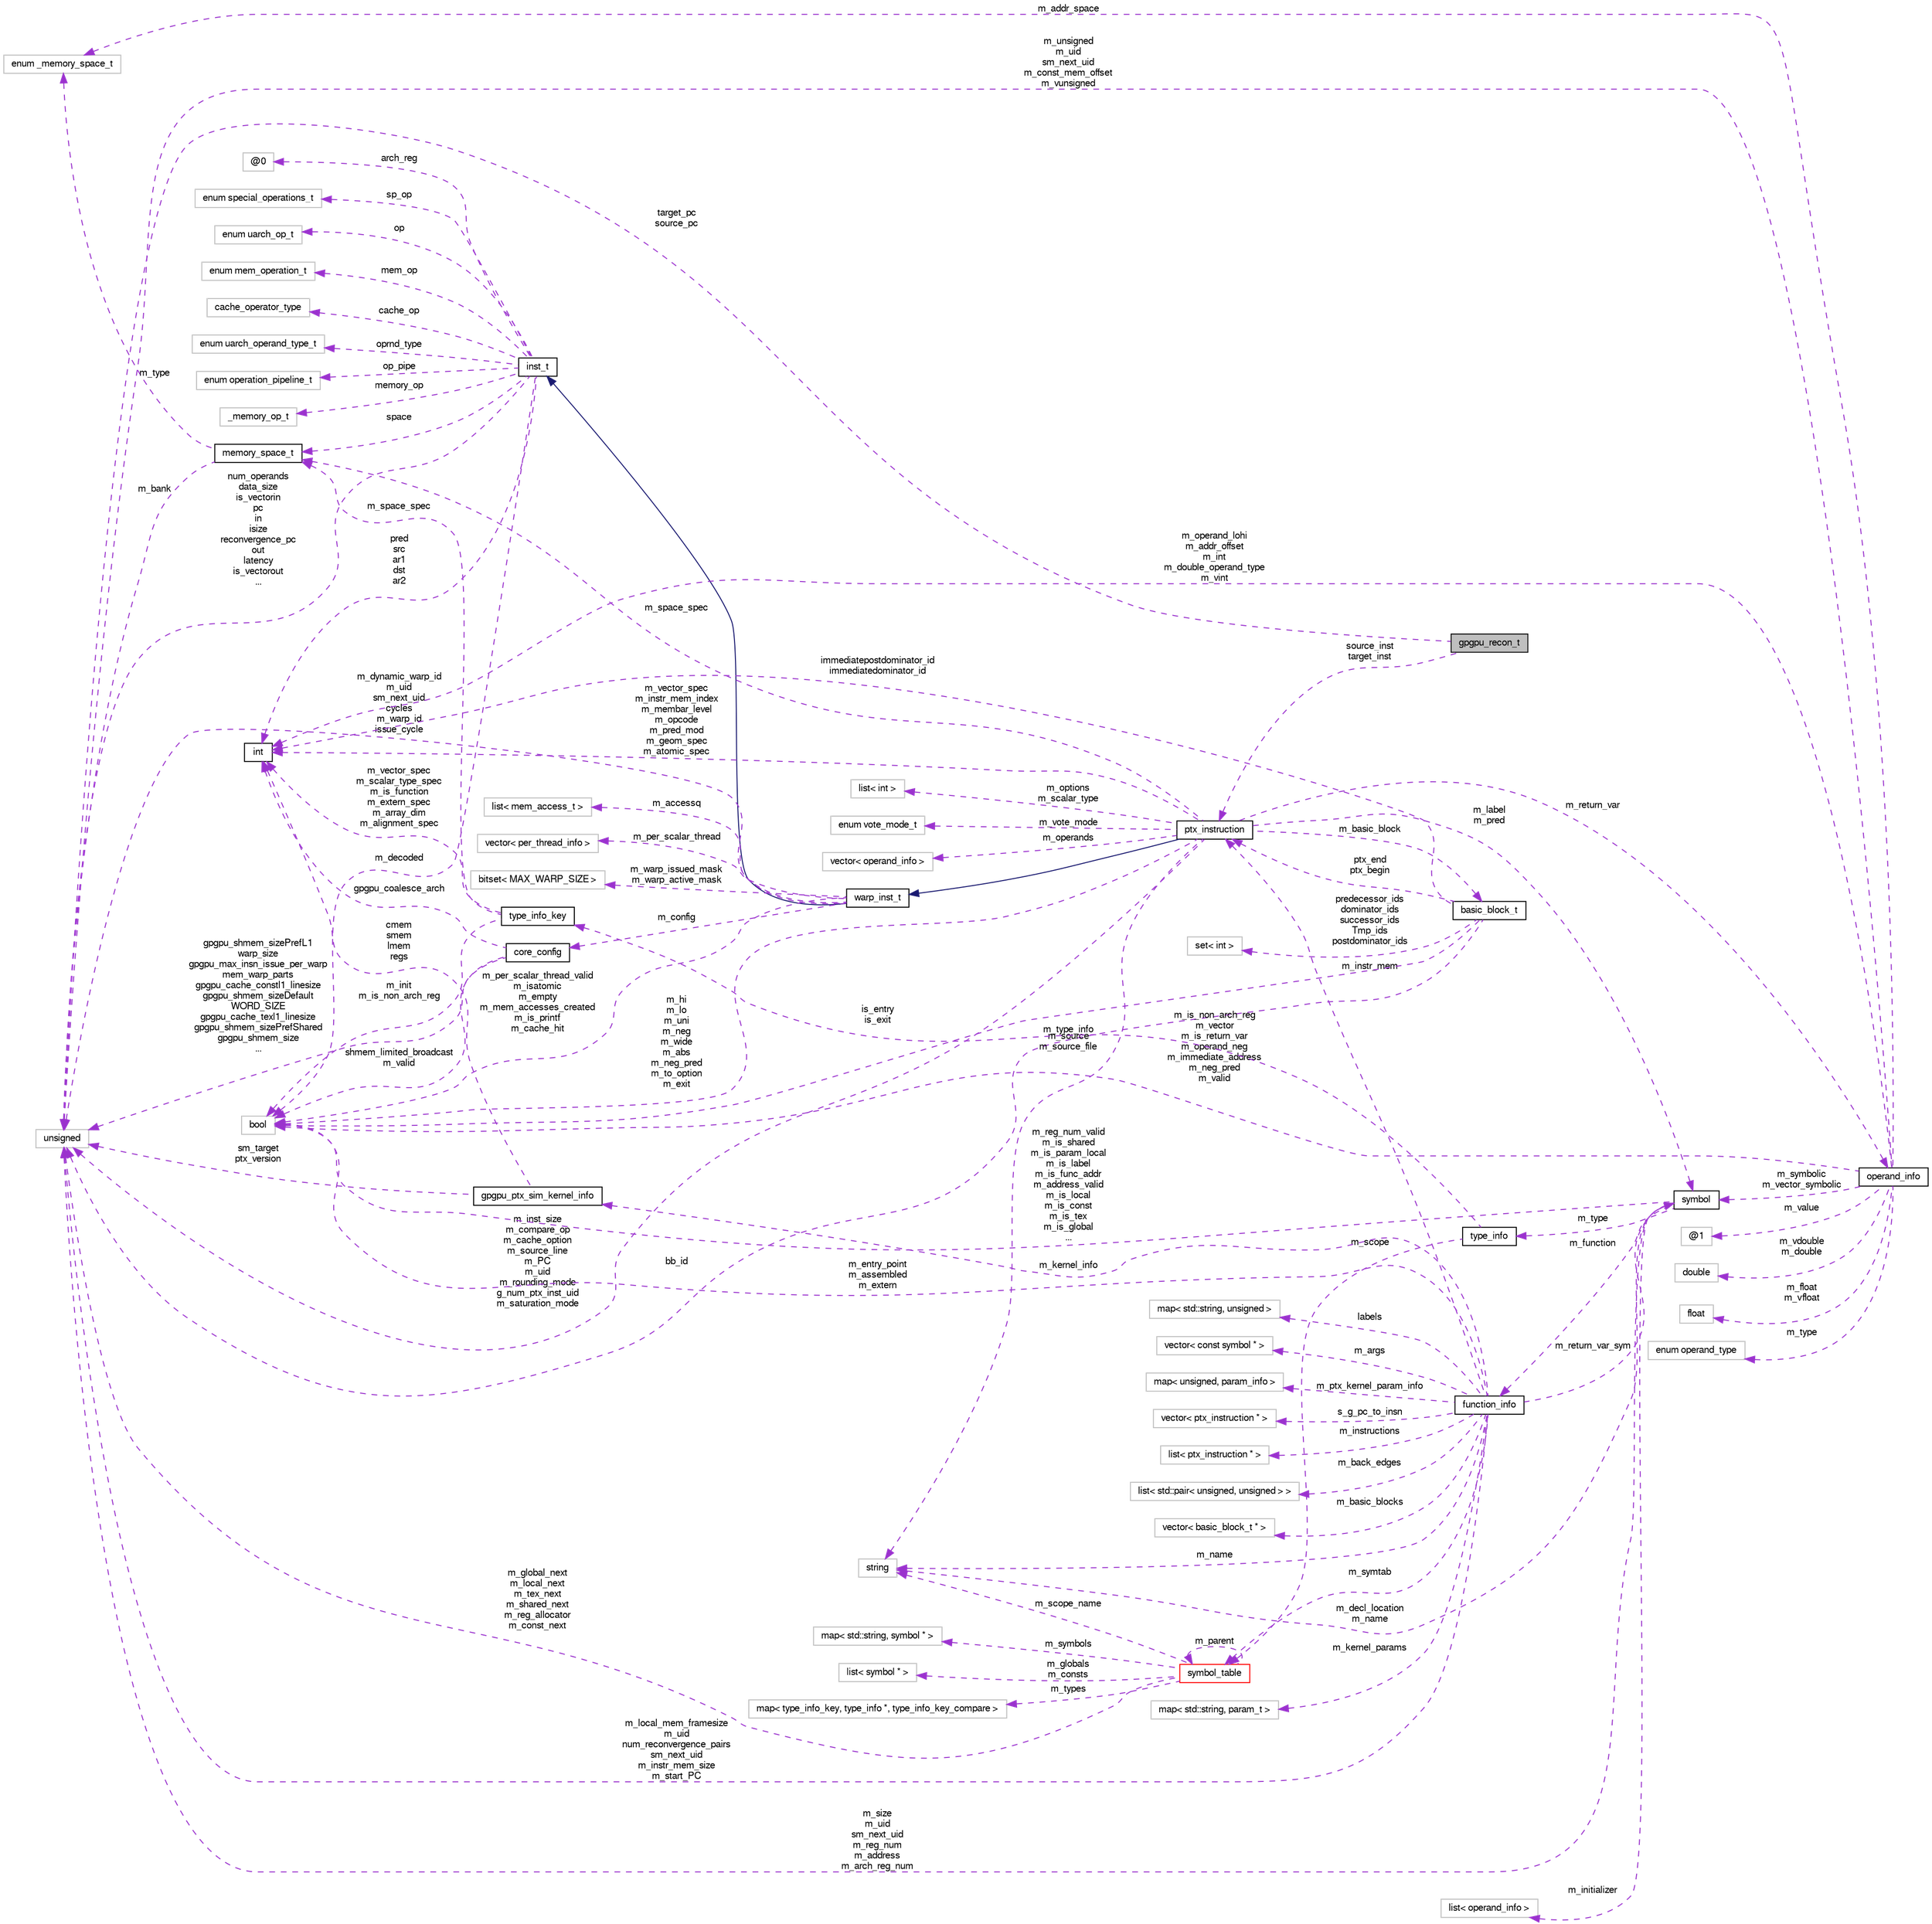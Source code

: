 digraph G
{
  bgcolor="transparent";
  edge [fontname="FreeSans",fontsize="10",labelfontname="FreeSans",labelfontsize="10"];
  node [fontname="FreeSans",fontsize="10",shape=record];
  rankdir=LR;
  Node1 [label="gpgpu_recon_t",height=0.2,width=0.4,color="black", fillcolor="grey75", style="filled" fontcolor="black"];
  Node2 -> Node1 [dir=back,color="darkorchid3",fontsize="10",style="dashed",label="source_inst\ntarget_inst",fontname="FreeSans"];
  Node2 [label="ptx_instruction",height=0.2,width=0.4,color="black",URL="$classptx__instruction.html"];
  Node3 -> Node2 [dir=back,color="midnightblue",fontsize="10",style="solid",fontname="FreeSans"];
  Node3 [label="warp_inst_t",height=0.2,width=0.4,color="black",URL="$classwarp__inst__t.html"];
  Node4 -> Node3 [dir=back,color="midnightblue",fontsize="10",style="solid",fontname="FreeSans"];
  Node4 [label="inst_t",height=0.2,width=0.4,color="black",URL="$classinst__t.html"];
  Node5 -> Node4 [dir=back,color="darkorchid3",fontsize="10",style="dashed",label="arch_reg",fontname="FreeSans"];
  Node5 [label="@0",height=0.2,width=0.4,color="grey75"];
  Node6 -> Node4 [dir=back,color="darkorchid3",fontsize="10",style="dashed",label="sp_op",fontname="FreeSans"];
  Node6 [label="enum special_operations_t",height=0.2,width=0.4,color="grey75"];
  Node7 -> Node4 [dir=back,color="darkorchid3",fontsize="10",style="dashed",label="op",fontname="FreeSans"];
  Node7 [label="enum uarch_op_t",height=0.2,width=0.4,color="grey75"];
  Node8 -> Node4 [dir=back,color="darkorchid3",fontsize="10",style="dashed",label="mem_op",fontname="FreeSans"];
  Node8 [label="enum mem_operation_t",height=0.2,width=0.4,color="grey75"];
  Node9 -> Node4 [dir=back,color="darkorchid3",fontsize="10",style="dashed",label="cache_op",fontname="FreeSans"];
  Node9 [label="cache_operator_type",height=0.2,width=0.4,color="grey75"];
  Node10 -> Node4 [dir=back,color="darkorchid3",fontsize="10",style="dashed",label="space",fontname="FreeSans"];
  Node10 [label="memory_space_t",height=0.2,width=0.4,color="black",URL="$classmemory__space__t.html"];
  Node11 -> Node10 [dir=back,color="darkorchid3",fontsize="10",style="dashed",label="m_type",fontname="FreeSans"];
  Node11 [label="enum _memory_space_t",height=0.2,width=0.4,color="grey75"];
  Node12 -> Node10 [dir=back,color="darkorchid3",fontsize="10",style="dashed",label="m_bank",fontname="FreeSans"];
  Node12 [label="unsigned",height=0.2,width=0.4,color="grey75"];
  Node13 -> Node4 [dir=back,color="darkorchid3",fontsize="10",style="dashed",label="pred\nsrc\nar1\ndst\nar2",fontname="FreeSans"];
  Node13 [label="int",height=0.2,width=0.4,color="black",URL="$classint.html"];
  Node14 -> Node4 [dir=back,color="darkorchid3",fontsize="10",style="dashed",label="memory_op",fontname="FreeSans"];
  Node14 [label="_memory_op_t",height=0.2,width=0.4,color="grey75"];
  Node15 -> Node4 [dir=back,color="darkorchid3",fontsize="10",style="dashed",label="m_decoded",fontname="FreeSans"];
  Node15 [label="bool",height=0.2,width=0.4,color="grey75"];
  Node16 -> Node4 [dir=back,color="darkorchid3",fontsize="10",style="dashed",label="oprnd_type",fontname="FreeSans"];
  Node16 [label="enum uarch_operand_type_t",height=0.2,width=0.4,color="grey75"];
  Node12 -> Node4 [dir=back,color="darkorchid3",fontsize="10",style="dashed",label="num_operands\ndata_size\nis_vectorin\npc\nin\nisize\nreconvergence_pc\nout\nlatency\nis_vectorout\n...",fontname="FreeSans"];
  Node17 -> Node4 [dir=back,color="darkorchid3",fontsize="10",style="dashed",label="op_pipe",fontname="FreeSans"];
  Node17 [label="enum operation_pipeline_t",height=0.2,width=0.4,color="grey75"];
  Node18 -> Node3 [dir=back,color="darkorchid3",fontsize="10",style="dashed",label="m_warp_issued_mask\nm_warp_active_mask",fontname="FreeSans"];
  Node18 [label="bitset\< MAX_WARP_SIZE \>",height=0.2,width=0.4,color="grey75"];
  Node19 -> Node3 [dir=back,color="darkorchid3",fontsize="10",style="dashed",label="m_accessq",fontname="FreeSans"];
  Node19 [label="list\< mem_access_t \>",height=0.2,width=0.4,color="grey75"];
  Node20 -> Node3 [dir=back,color="darkorchid3",fontsize="10",style="dashed",label="m_config",fontname="FreeSans"];
  Node20 [label="core_config",height=0.2,width=0.4,color="black",URL="$structcore__config.html"];
  Node13 -> Node20 [dir=back,color="darkorchid3",fontsize="10",style="dashed",label="gpgpu_coalesce_arch",fontname="FreeSans"];
  Node15 -> Node20 [dir=back,color="darkorchid3",fontsize="10",style="dashed",label="shmem_limited_broadcast\nm_valid",fontname="FreeSans"];
  Node12 -> Node20 [dir=back,color="darkorchid3",fontsize="10",style="dashed",label="gpgpu_shmem_sizePrefL1\nwarp_size\ngpgpu_max_insn_issue_per_warp\nmem_warp_parts\ngpgpu_cache_constl1_linesize\ngpgpu_shmem_sizeDefault\nWORD_SIZE\ngpgpu_cache_texl1_linesize\ngpgpu_shmem_sizePrefShared\ngpgpu_shmem_size\n...",fontname="FreeSans"];
  Node15 -> Node3 [dir=back,color="darkorchid3",fontsize="10",style="dashed",label="m_per_scalar_thread_valid\nm_isatomic\nm_empty\nm_mem_accesses_created\nm_is_printf\nm_cache_hit",fontname="FreeSans"];
  Node21 -> Node3 [dir=back,color="darkorchid3",fontsize="10",style="dashed",label="m_per_scalar_thread",fontname="FreeSans"];
  Node21 [label="vector\< per_thread_info \>",height=0.2,width=0.4,color="grey75"];
  Node12 -> Node3 [dir=back,color="darkorchid3",fontsize="10",style="dashed",label="m_dynamic_warp_id\nm_uid\nsm_next_uid\ncycles\nm_warp_id\nissue_cycle",fontname="FreeSans"];
  Node22 -> Node2 [dir=back,color="darkorchid3",fontsize="10",style="dashed",label="m_basic_block",fontname="FreeSans"];
  Node22 [label="basic_block_t",height=0.2,width=0.4,color="black",URL="$structbasic__block__t.html"];
  Node23 -> Node22 [dir=back,color="darkorchid3",fontsize="10",style="dashed",label="predecessor_ids\ndominator_ids\nsuccessor_ids\nTmp_ids\npostdominator_ids",fontname="FreeSans"];
  Node23 [label="set\< int \>",height=0.2,width=0.4,color="grey75"];
  Node2 -> Node22 [dir=back,color="darkorchid3",fontsize="10",style="dashed",label="ptx_end\nptx_begin",fontname="FreeSans"];
  Node13 -> Node22 [dir=back,color="darkorchid3",fontsize="10",style="dashed",label="immediatepostdominator_id\nimmediatedominator_id",fontname="FreeSans"];
  Node15 -> Node22 [dir=back,color="darkorchid3",fontsize="10",style="dashed",label="is_entry\nis_exit",fontname="FreeSans"];
  Node12 -> Node22 [dir=back,color="darkorchid3",fontsize="10",style="dashed",label="bb_id",fontname="FreeSans"];
  Node24 -> Node2 [dir=back,color="darkorchid3",fontsize="10",style="dashed",label="m_options\nm_scalar_type",fontname="FreeSans"];
  Node24 [label="list\< int \>",height=0.2,width=0.4,color="grey75"];
  Node10 -> Node2 [dir=back,color="darkorchid3",fontsize="10",style="dashed",label="m_space_spec",fontname="FreeSans"];
  Node25 -> Node2 [dir=back,color="darkorchid3",fontsize="10",style="dashed",label="m_vote_mode",fontname="FreeSans"];
  Node25 [label="enum vote_mode_t",height=0.2,width=0.4,color="grey75"];
  Node26 -> Node2 [dir=back,color="darkorchid3",fontsize="10",style="dashed",label="m_return_var",fontname="FreeSans"];
  Node26 [label="operand_info",height=0.2,width=0.4,color="black",URL="$classoperand__info.html"];
  Node27 -> Node26 [dir=back,color="darkorchid3",fontsize="10",style="dashed",label="m_value",fontname="FreeSans"];
  Node27 [label="@1",height=0.2,width=0.4,color="grey75"];
  Node28 -> Node26 [dir=back,color="darkorchid3",fontsize="10",style="dashed",label="m_vdouble\nm_double",fontname="FreeSans"];
  Node28 [label="double",height=0.2,width=0.4,color="grey75"];
  Node29 -> Node26 [dir=back,color="darkorchid3",fontsize="10",style="dashed",label="m_float\nm_vfloat",fontname="FreeSans"];
  Node29 [label="float",height=0.2,width=0.4,color="grey75"];
  Node11 -> Node26 [dir=back,color="darkorchid3",fontsize="10",style="dashed",label="m_addr_space",fontname="FreeSans"];
  Node30 -> Node26 [dir=back,color="darkorchid3",fontsize="10",style="dashed",label="m_symbolic\nm_vector_symbolic",fontname="FreeSans"];
  Node30 [label="symbol",height=0.2,width=0.4,color="black",URL="$classsymbol.html"];
  Node31 -> Node30 [dir=back,color="darkorchid3",fontsize="10",style="dashed",label="m_type",fontname="FreeSans"];
  Node31 [label="type_info",height=0.2,width=0.4,color="black",URL="$classtype__info.html"];
  Node32 -> Node31 [dir=back,color="darkorchid3",fontsize="10",style="dashed",label="m_scope",fontname="FreeSans"];
  Node32 [label="symbol_table",height=0.2,width=0.4,color="red",URL="$classsymbol__table.html"];
  Node33 -> Node32 [dir=back,color="darkorchid3",fontsize="10",style="dashed",label="m_symbols",fontname="FreeSans"];
  Node33 [label="map\< std::string, symbol * \>",height=0.2,width=0.4,color="grey75"];
  Node32 -> Node32 [dir=back,color="darkorchid3",fontsize="10",style="dashed",label="m_parent",fontname="FreeSans"];
  Node34 -> Node32 [dir=back,color="darkorchid3",fontsize="10",style="dashed",label="m_globals\nm_consts",fontname="FreeSans"];
  Node34 [label="list\< symbol * \>",height=0.2,width=0.4,color="grey75"];
  Node35 -> Node32 [dir=back,color="darkorchid3",fontsize="10",style="dashed",label="m_types",fontname="FreeSans"];
  Node35 [label="map\< type_info_key, type_info *, type_info_key_compare \>",height=0.2,width=0.4,color="grey75"];
  Node36 -> Node32 [dir=back,color="darkorchid3",fontsize="10",style="dashed",label="m_scope_name",fontname="FreeSans"];
  Node36 [label="string",height=0.2,width=0.4,color="grey75"];
  Node12 -> Node32 [dir=back,color="darkorchid3",fontsize="10",style="dashed",label="m_global_next\nm_local_next\nm_tex_next\nm_shared_next\nm_reg_allocator\nm_const_next",fontname="FreeSans"];
  Node37 -> Node31 [dir=back,color="darkorchid3",fontsize="10",style="dashed",label="m_type_info",fontname="FreeSans"];
  Node37 [label="type_info_key",height=0.2,width=0.4,color="black",URL="$classtype__info__key.html"];
  Node10 -> Node37 [dir=back,color="darkorchid3",fontsize="10",style="dashed",label="m_space_spec",fontname="FreeSans"];
  Node13 -> Node37 [dir=back,color="darkorchid3",fontsize="10",style="dashed",label="m_vector_spec\nm_scalar_type_spec\nm_is_function\nm_extern_spec\nm_array_dim\nm_alignment_spec",fontname="FreeSans"];
  Node15 -> Node37 [dir=back,color="darkorchid3",fontsize="10",style="dashed",label="m_init\nm_is_non_arch_reg",fontname="FreeSans"];
  Node15 -> Node30 [dir=back,color="darkorchid3",fontsize="10",style="dashed",label="m_reg_num_valid\nm_is_shared\nm_is_param_local\nm_is_label\nm_is_func_addr\nm_address_valid\nm_is_local\nm_is_const\nm_is_tex\nm_is_global\n...",fontname="FreeSans"];
  Node36 -> Node30 [dir=back,color="darkorchid3",fontsize="10",style="dashed",label="m_decl_location\nm_name",fontname="FreeSans"];
  Node38 -> Node30 [dir=back,color="darkorchid3",fontsize="10",style="dashed",label="m_function",fontname="FreeSans"];
  Node38 [label="function_info",height=0.2,width=0.4,color="black",URL="$classfunction__info.html"];
  Node32 -> Node38 [dir=back,color="darkorchid3",fontsize="10",style="dashed",label="m_symtab",fontname="FreeSans"];
  Node39 -> Node38 [dir=back,color="darkorchid3",fontsize="10",style="dashed",label="m_kernel_params",fontname="FreeSans"];
  Node39 [label="map\< std::string, param_t \>",height=0.2,width=0.4,color="grey75"];
  Node40 -> Node38 [dir=back,color="darkorchid3",fontsize="10",style="dashed",label="labels",fontname="FreeSans"];
  Node40 [label="map\< std::string, unsigned \>",height=0.2,width=0.4,color="grey75"];
  Node41 -> Node38 [dir=back,color="darkorchid3",fontsize="10",style="dashed",label="m_args",fontname="FreeSans"];
  Node41 [label="vector\< const symbol * \>",height=0.2,width=0.4,color="grey75"];
  Node42 -> Node38 [dir=back,color="darkorchid3",fontsize="10",style="dashed",label="m_ptx_kernel_param_info",fontname="FreeSans"];
  Node42 [label="map\< unsigned, param_info \>",height=0.2,width=0.4,color="grey75"];
  Node43 -> Node38 [dir=back,color="darkorchid3",fontsize="10",style="dashed",label="s_g_pc_to_insn",fontname="FreeSans"];
  Node43 [label="vector\< ptx_instruction * \>",height=0.2,width=0.4,color="grey75"];
  Node44 -> Node38 [dir=back,color="darkorchid3",fontsize="10",style="dashed",label="m_instructions",fontname="FreeSans"];
  Node44 [label="list\< ptx_instruction * \>",height=0.2,width=0.4,color="grey75"];
  Node2 -> Node38 [dir=back,color="darkorchid3",fontsize="10",style="dashed",label="m_instr_mem",fontname="FreeSans"];
  Node30 -> Node38 [dir=back,color="darkorchid3",fontsize="10",style="dashed",label="m_return_var_sym",fontname="FreeSans"];
  Node36 -> Node38 [dir=back,color="darkorchid3",fontsize="10",style="dashed",label="m_name",fontname="FreeSans"];
  Node15 -> Node38 [dir=back,color="darkorchid3",fontsize="10",style="dashed",label="m_entry_point\nm_assembled\nm_extern",fontname="FreeSans"];
  Node45 -> Node38 [dir=back,color="darkorchid3",fontsize="10",style="dashed",label="m_kernel_info",fontname="FreeSans"];
  Node45 [label="gpgpu_ptx_sim_kernel_info",height=0.2,width=0.4,color="black",URL="$structgpgpu__ptx__sim__kernel__info.html"];
  Node13 -> Node45 [dir=back,color="darkorchid3",fontsize="10",style="dashed",label="cmem\nsmem\nlmem\nregs",fontname="FreeSans"];
  Node12 -> Node45 [dir=back,color="darkorchid3",fontsize="10",style="dashed",label="sm_target\nptx_version",fontname="FreeSans"];
  Node46 -> Node38 [dir=back,color="darkorchid3",fontsize="10",style="dashed",label="m_back_edges",fontname="FreeSans"];
  Node46 [label="list\< std::pair\< unsigned, unsigned \> \>",height=0.2,width=0.4,color="grey75"];
  Node12 -> Node38 [dir=back,color="darkorchid3",fontsize="10",style="dashed",label="m_local_mem_framesize\nm_uid\nnum_reconvergence_pairs\nsm_next_uid\nm_instr_mem_size\nm_start_PC",fontname="FreeSans"];
  Node47 -> Node38 [dir=back,color="darkorchid3",fontsize="10",style="dashed",label="m_basic_blocks",fontname="FreeSans"];
  Node47 [label="vector\< basic_block_t * \>",height=0.2,width=0.4,color="grey75"];
  Node48 -> Node30 [dir=back,color="darkorchid3",fontsize="10",style="dashed",label="m_initializer",fontname="FreeSans"];
  Node48 [label="list\< operand_info \>",height=0.2,width=0.4,color="grey75"];
  Node12 -> Node30 [dir=back,color="darkorchid3",fontsize="10",style="dashed",label="m_size\nm_uid\nsm_next_uid\nm_reg_num\nm_address\nm_arch_reg_num",fontname="FreeSans"];
  Node13 -> Node26 [dir=back,color="darkorchid3",fontsize="10",style="dashed",label="m_operand_lohi\nm_addr_offset\nm_int\nm_double_operand_type\nm_vint",fontname="FreeSans"];
  Node15 -> Node26 [dir=back,color="darkorchid3",fontsize="10",style="dashed",label="m_is_non_arch_reg\nm_vector\nm_is_return_var\nm_operand_neg\nm_immediate_address\nm_neg_pred\nm_valid",fontname="FreeSans"];
  Node49 -> Node26 [dir=back,color="darkorchid3",fontsize="10",style="dashed",label="m_type",fontname="FreeSans"];
  Node49 [label="enum operand_type",height=0.2,width=0.4,color="grey75"];
  Node12 -> Node26 [dir=back,color="darkorchid3",fontsize="10",style="dashed",label="m_unsigned\nm_uid\nsm_next_uid\nm_const_mem_offset\nm_vunsigned",fontname="FreeSans"];
  Node13 -> Node2 [dir=back,color="darkorchid3",fontsize="10",style="dashed",label="m_vector_spec\nm_instr_mem_index\nm_membar_level\nm_opcode\nm_pred_mod\nm_geom_spec\nm_atomic_spec",fontname="FreeSans"];
  Node30 -> Node2 [dir=back,color="darkorchid3",fontsize="10",style="dashed",label="m_label\nm_pred",fontname="FreeSans"];
  Node15 -> Node2 [dir=back,color="darkorchid3",fontsize="10",style="dashed",label="m_hi\nm_lo\nm_uni\nm_neg\nm_wide\nm_abs\nm_neg_pred\nm_to_option\nm_exit",fontname="FreeSans"];
  Node36 -> Node2 [dir=back,color="darkorchid3",fontsize="10",style="dashed",label="m_source\nm_source_file",fontname="FreeSans"];
  Node12 -> Node2 [dir=back,color="darkorchid3",fontsize="10",style="dashed",label="m_inst_size\nm_compare_op\nm_cache_option\nm_source_line\nm_PC\nm_uid\nm_rounding_mode\ng_num_ptx_inst_uid\nm_saturation_mode",fontname="FreeSans"];
  Node50 -> Node2 [dir=back,color="darkorchid3",fontsize="10",style="dashed",label="m_operands",fontname="FreeSans"];
  Node50 [label="vector\< operand_info \>",height=0.2,width=0.4,color="grey75"];
  Node12 -> Node1 [dir=back,color="darkorchid3",fontsize="10",style="dashed",label="target_pc\nsource_pc",fontname="FreeSans"];
}
